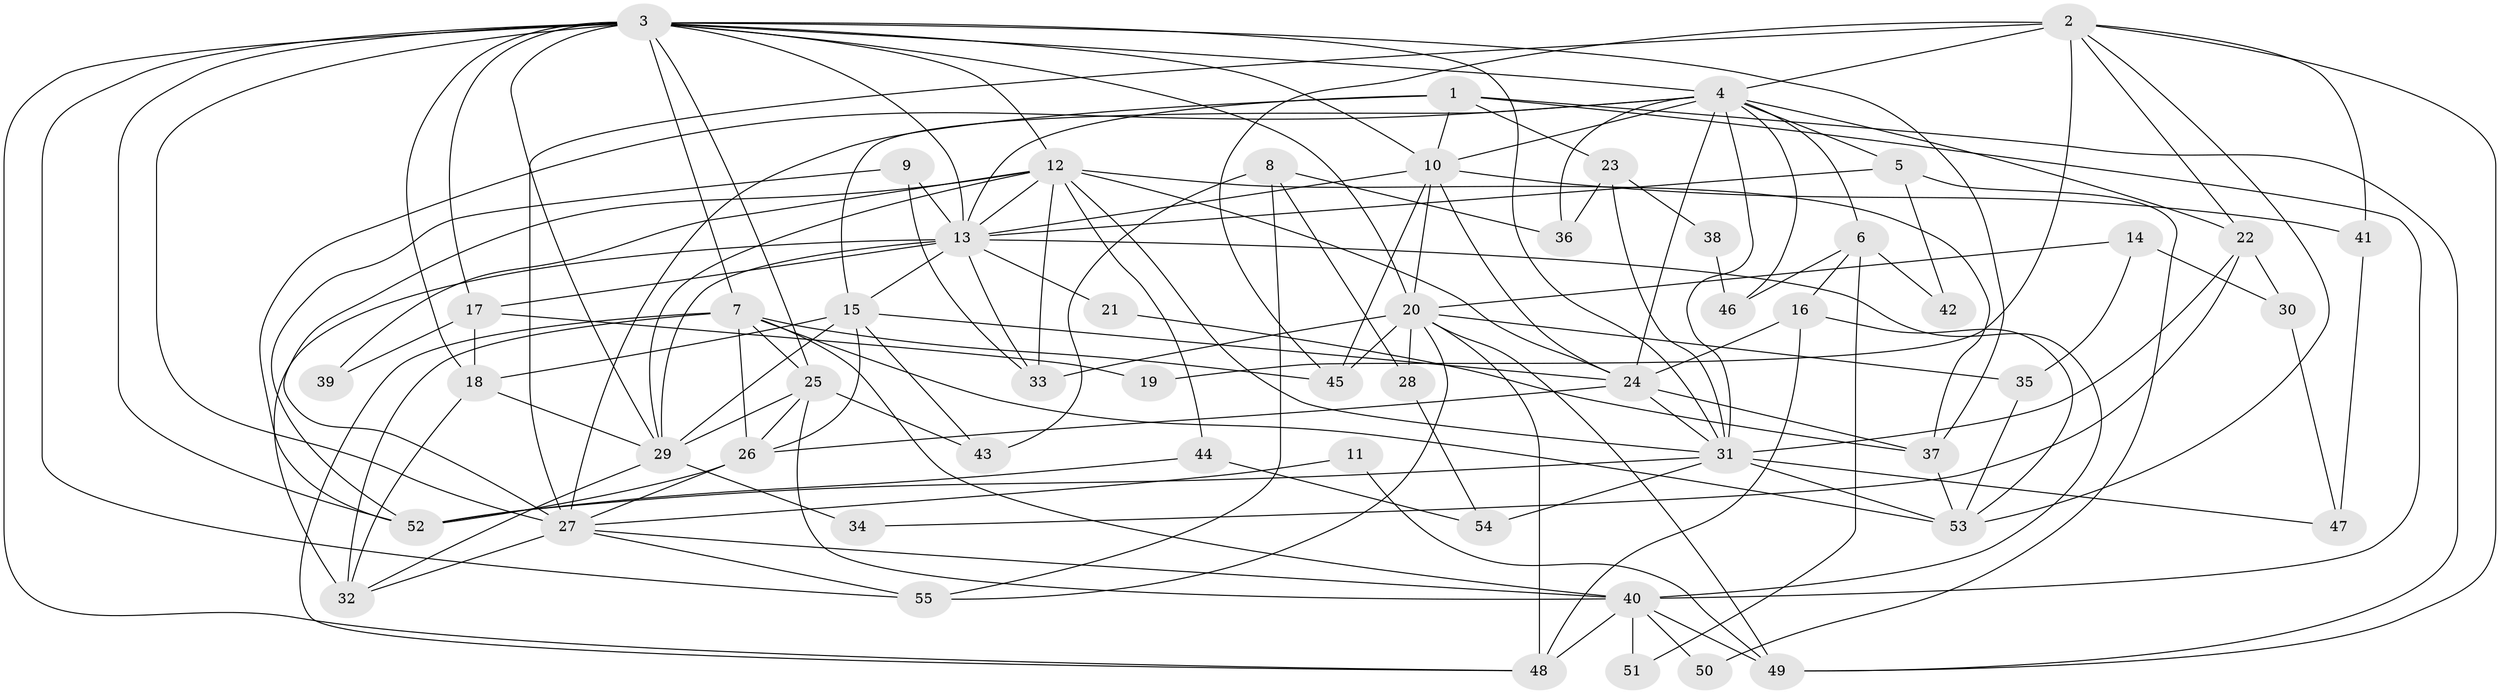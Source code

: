 // original degree distribution, {5: 0.22935779816513763, 4: 0.25688073394495414, 3: 0.28440366972477066, 2: 0.11926605504587157, 7: 0.01834862385321101, 6: 0.07339449541284404, 9: 0.01834862385321101}
// Generated by graph-tools (version 1.1) at 2025/36/03/09/25 02:36:23]
// undirected, 55 vertices, 144 edges
graph export_dot {
graph [start="1"]
  node [color=gray90,style=filled];
  1;
  2;
  3;
  4;
  5;
  6;
  7;
  8;
  9;
  10;
  11;
  12;
  13;
  14;
  15;
  16;
  17;
  18;
  19;
  20;
  21;
  22;
  23;
  24;
  25;
  26;
  27;
  28;
  29;
  30;
  31;
  32;
  33;
  34;
  35;
  36;
  37;
  38;
  39;
  40;
  41;
  42;
  43;
  44;
  45;
  46;
  47;
  48;
  49;
  50;
  51;
  52;
  53;
  54;
  55;
  1 -- 10 [weight=1.0];
  1 -- 13 [weight=1.0];
  1 -- 23 [weight=2.0];
  1 -- 27 [weight=1.0];
  1 -- 40 [weight=1.0];
  1 -- 49 [weight=1.0];
  2 -- 4 [weight=1.0];
  2 -- 19 [weight=2.0];
  2 -- 22 [weight=1.0];
  2 -- 27 [weight=1.0];
  2 -- 41 [weight=1.0];
  2 -- 45 [weight=1.0];
  2 -- 49 [weight=1.0];
  2 -- 53 [weight=1.0];
  3 -- 4 [weight=1.0];
  3 -- 7 [weight=2.0];
  3 -- 10 [weight=1.0];
  3 -- 12 [weight=1.0];
  3 -- 13 [weight=1.0];
  3 -- 17 [weight=1.0];
  3 -- 18 [weight=1.0];
  3 -- 20 [weight=1.0];
  3 -- 25 [weight=1.0];
  3 -- 27 [weight=1.0];
  3 -- 29 [weight=1.0];
  3 -- 31 [weight=1.0];
  3 -- 37 [weight=1.0];
  3 -- 48 [weight=1.0];
  3 -- 52 [weight=1.0];
  3 -- 55 [weight=1.0];
  4 -- 5 [weight=1.0];
  4 -- 6 [weight=1.0];
  4 -- 10 [weight=1.0];
  4 -- 15 [weight=1.0];
  4 -- 22 [weight=1.0];
  4 -- 24 [weight=1.0];
  4 -- 31 [weight=2.0];
  4 -- 36 [weight=2.0];
  4 -- 46 [weight=1.0];
  4 -- 52 [weight=1.0];
  5 -- 13 [weight=2.0];
  5 -- 42 [weight=1.0];
  5 -- 50 [weight=1.0];
  6 -- 16 [weight=1.0];
  6 -- 42 [weight=1.0];
  6 -- 46 [weight=1.0];
  6 -- 51 [weight=1.0];
  7 -- 25 [weight=1.0];
  7 -- 26 [weight=1.0];
  7 -- 32 [weight=1.0];
  7 -- 40 [weight=1.0];
  7 -- 45 [weight=1.0];
  7 -- 48 [weight=1.0];
  7 -- 53 [weight=1.0];
  8 -- 28 [weight=1.0];
  8 -- 36 [weight=1.0];
  8 -- 43 [weight=1.0];
  8 -- 55 [weight=1.0];
  9 -- 13 [weight=2.0];
  9 -- 33 [weight=1.0];
  9 -- 52 [weight=1.0];
  10 -- 13 [weight=1.0];
  10 -- 20 [weight=2.0];
  10 -- 24 [weight=1.0];
  10 -- 41 [weight=1.0];
  10 -- 45 [weight=1.0];
  11 -- 27 [weight=1.0];
  11 -- 49 [weight=1.0];
  12 -- 13 [weight=1.0];
  12 -- 24 [weight=1.0];
  12 -- 27 [weight=1.0];
  12 -- 29 [weight=1.0];
  12 -- 31 [weight=1.0];
  12 -- 33 [weight=1.0];
  12 -- 37 [weight=1.0];
  12 -- 39 [weight=2.0];
  12 -- 44 [weight=1.0];
  13 -- 15 [weight=2.0];
  13 -- 17 [weight=2.0];
  13 -- 21 [weight=1.0];
  13 -- 29 [weight=1.0];
  13 -- 32 [weight=1.0];
  13 -- 33 [weight=1.0];
  13 -- 40 [weight=1.0];
  14 -- 20 [weight=1.0];
  14 -- 30 [weight=1.0];
  14 -- 35 [weight=1.0];
  15 -- 18 [weight=1.0];
  15 -- 24 [weight=1.0];
  15 -- 26 [weight=1.0];
  15 -- 29 [weight=1.0];
  15 -- 43 [weight=1.0];
  16 -- 24 [weight=2.0];
  16 -- 48 [weight=1.0];
  16 -- 53 [weight=1.0];
  17 -- 18 [weight=1.0];
  17 -- 19 [weight=1.0];
  17 -- 39 [weight=1.0];
  18 -- 29 [weight=1.0];
  18 -- 32 [weight=1.0];
  20 -- 28 [weight=1.0];
  20 -- 33 [weight=1.0];
  20 -- 35 [weight=1.0];
  20 -- 45 [weight=1.0];
  20 -- 48 [weight=1.0];
  20 -- 49 [weight=1.0];
  20 -- 55 [weight=1.0];
  21 -- 37 [weight=1.0];
  22 -- 30 [weight=1.0];
  22 -- 31 [weight=1.0];
  22 -- 34 [weight=1.0];
  23 -- 31 [weight=1.0];
  23 -- 36 [weight=1.0];
  23 -- 38 [weight=1.0];
  24 -- 26 [weight=1.0];
  24 -- 31 [weight=1.0];
  24 -- 37 [weight=1.0];
  25 -- 26 [weight=2.0];
  25 -- 29 [weight=1.0];
  25 -- 40 [weight=1.0];
  25 -- 43 [weight=1.0];
  26 -- 27 [weight=1.0];
  26 -- 52 [weight=1.0];
  27 -- 32 [weight=1.0];
  27 -- 40 [weight=1.0];
  27 -- 55 [weight=1.0];
  28 -- 54 [weight=1.0];
  29 -- 32 [weight=1.0];
  29 -- 34 [weight=1.0];
  30 -- 47 [weight=1.0];
  31 -- 47 [weight=1.0];
  31 -- 52 [weight=1.0];
  31 -- 53 [weight=1.0];
  31 -- 54 [weight=1.0];
  35 -- 53 [weight=1.0];
  37 -- 53 [weight=1.0];
  38 -- 46 [weight=1.0];
  40 -- 48 [weight=1.0];
  40 -- 49 [weight=1.0];
  40 -- 50 [weight=1.0];
  40 -- 51 [weight=1.0];
  41 -- 47 [weight=1.0];
  44 -- 52 [weight=1.0];
  44 -- 54 [weight=1.0];
}
